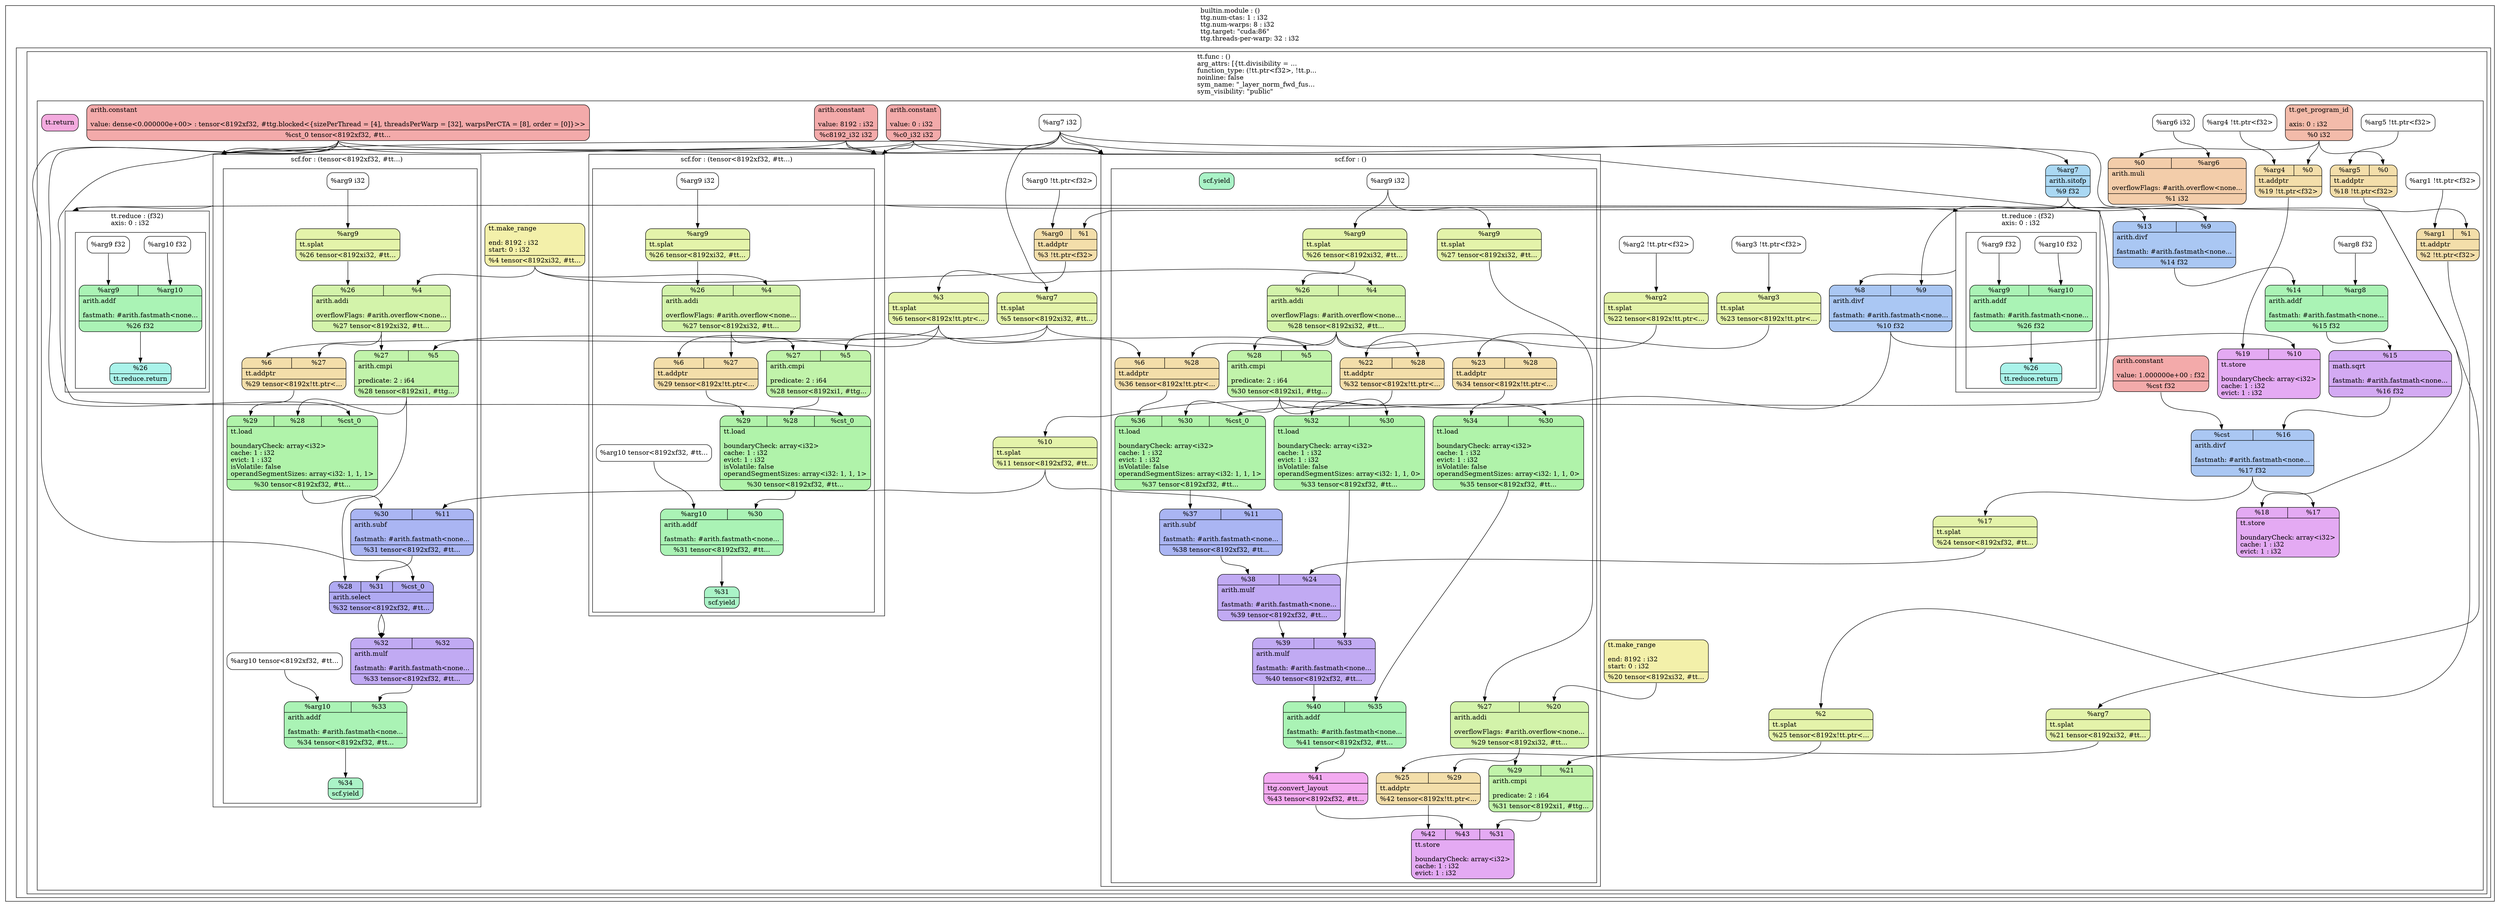 digraph G {
  compound = true;
  subgraph cluster_1 {
    v2 [label = " ", shape = plain];
    label = "builtin.module : ()\lttg.num-ctas: 1 : i32\lttg.num-warps: 8 : i32\lttg.target: \"cuda:86\"\lttg.threads-per-warp: 32 : i32\l";
    subgraph cluster_3 {
      v4 [label = " ", shape = plain];
      label = "";
      subgraph cluster_5 {
        v6 [label = " ", shape = plain];
        label = "tt.func : ()\larg_attrs: [\{tt.divisibility = ...\lfunction_type: (!tt.ptr\<f32\>, !tt.p...\lnoinline: false\lsym_name: \"_layer_norm_fwd_fus...\lsym_visibility: \"public\"\l";
        subgraph cluster_7 {
          v8 [label = " ", shape = plain];
          label = "";
          v9 [label = "<res_arg0> %arg0 !tt.ptr\<f32\>", shape = Mrecord];
          v10 [label = "<res_arg1> %arg1 !tt.ptr\<f32\>", shape = Mrecord];
          v11 [label = "<res_arg2> %arg2 !tt.ptr\<f32\>", shape = Mrecord];
          v12 [label = "<res_arg3> %arg3 !tt.ptr\<f32\>", shape = Mrecord];
          v13 [label = "<res_arg4> %arg4 !tt.ptr\<f32\>", shape = Mrecord];
          v14 [label = "<res_arg5> %arg5 !tt.ptr\<f32\>", shape = Mrecord];
          v15 [label = "<res_arg6> %arg6 i32", shape = Mrecord];
          v16 [label = "<res_arg7> %arg7 i32", shape = Mrecord];
          v17 [label = "<res_arg8> %arg8 f32", shape = Mrecord];
          v18 [fillcolor = "0.000000 0.3 0.95", label = "{arith.constant\l\lvalue: 8192 : i32\l|{<res_c8192_i32> %c8192_i32 i32}}", shape = Mrecord, style = filled];
          v19 [fillcolor = "0.000000 0.3 0.95", label = "{arith.constant\l\lvalue: 0 : i32\l|{<res_c0_i32> %c0_i32 i32}}", shape = Mrecord, style = filled];
          v20 [fillcolor = "0.000000 0.3 0.95", label = "{arith.constant\l\lvalue: 1.000000e+00 : f32\l|{<res_cst> %cst f32}}", shape = Mrecord, style = filled];
          v21 [fillcolor = "0.000000 0.3 0.95", label = "{arith.constant\l\lvalue: dense\<0.000000e+00\> : tensor\<8192xf32, #ttg.blocked\<\{sizePerThread = [4], threadsPerWarp = [32], warpsPerCTA = [8], order = [0]\}\>\>\l|{<res_cst_0> %cst_0 tensor\<8192xf32, #tt...}}", shape = Mrecord, style = filled];
          v22 [fillcolor = "0.040000 0.3 0.95", label = "{tt.get_program_id\l\laxis: 0 : i32\l|{<res_0> %0 i32}}", shape = Mrecord, style = filled];
          v23 [fillcolor = "0.080000 0.3 0.95", label = "{{<arg_0> %0|<arg_arg6> %arg6}|arith.muli\l\loverflowFlags: #arith.overflow\<none...\l|{<res_1> %1 i32}}", shape = Mrecord, style = filled];
          v24 [fillcolor = "0.120000 0.3 0.95", label = "{{<arg_arg1> %arg1|<arg_1> %1}|tt.addptr\l|{<res_2> %2 !tt.ptr\<f32\>}}", shape = Mrecord, style = filled];
          v25 [fillcolor = "0.120000 0.3 0.95", label = "{{<arg_arg0> %arg0|<arg_1> %1}|tt.addptr\l|{<res_3> %3 !tt.ptr\<f32\>}}", shape = Mrecord, style = filled];
          v26 [fillcolor = "0.160000 0.3 0.95", label = "{tt.make_range\l\lend: 8192 : i32\lstart: 0 : i32\l|{<res_4> %4 tensor\<8192xi32, #tt...}}", shape = Mrecord, style = filled];
          v27 [fillcolor = "0.200000 0.3 0.95", label = "{{<arg_arg7> %arg7}|tt.splat\l|{<res_5> %5 tensor\<8192xi32, #tt...}}", shape = Mrecord, style = filled];
          v28 [fillcolor = "0.200000 0.3 0.95", label = "{{<arg_3> %3}|tt.splat\l|{<res_6> %6 tensor\<8192x!tt.ptr\<...}}", shape = Mrecord, style = filled];
          subgraph cluster_29 {
            v30 [label = " ", shape = plain];
            label = "scf.for : (tensor<8192xf32, #tt...)\l";
            subgraph cluster_31 {
              v32 [label = " ", shape = plain];
              label = "";
              v33 [label = "<res_arg9> %arg9 i32", shape = Mrecord];
              v34 [label = "<res_arg10> %arg10 tensor\<8192xf32, #tt...", shape = Mrecord];
              v35 [fillcolor = "0.200000 0.3 0.95", label = "{{<arg_arg9> %arg9}|tt.splat\l|{<res_26> %26 tensor\<8192xi32, #tt...}}", shape = Mrecord, style = filled];
              v36 [fillcolor = "0.240000 0.3 0.95", label = "{{<arg_26> %26|<arg_4> %4}|arith.addi\l\loverflowFlags: #arith.overflow\<none...\l|{<res_27> %27 tensor\<8192xi32, #tt...}}", shape = Mrecord, style = filled];
              v37 [fillcolor = "0.280000 0.3 0.95", label = "{{<arg_27> %27|<arg_5> %5}|arith.cmpi\l\lpredicate: 2 : i64\l|{<res_28> %28 tensor\<8192xi1, #ttg...}}", shape = Mrecord, style = filled];
              v38 [fillcolor = "0.120000 0.3 0.95", label = "{{<arg_6> %6|<arg_27> %27}|tt.addptr\l|{<res_29> %29 tensor\<8192x!tt.ptr\<...}}", shape = Mrecord, style = filled];
              v39 [fillcolor = "0.320000 0.3 0.95", label = "{{<arg_29> %29|<arg_28> %28|<arg_cst_0> %cst_0}|tt.load\l\lboundaryCheck: array\<i32\>\lcache: 1 : i32\levict: 1 : i32\lisVolatile: false\loperandSegmentSizes: array\<i32: 1, 1, 1\>\l|{<res_30> %30 tensor\<8192xf32, #tt...}}", shape = Mrecord, style = filled];
              v40 [fillcolor = "0.360000 0.3 0.95", label = "{{<arg_arg10> %arg10|<arg_30> %30}|arith.addf\l\lfastmath: #arith.fastmath\<none...\l|{<res_31> %31 tensor\<8192xf32, #tt...}}", shape = Mrecord, style = filled];
              v41 [fillcolor = "0.400000 0.3 0.95", label = "{{<arg_31> %31}|scf.yield\l}", shape = Mrecord, style = filled];
            }
          }
          subgraph cluster_42 {
            v43 [label = " ", shape = plain];
            label = "tt.reduce : (f32)\laxis: 0 : i32\l";
            subgraph cluster_44 {
              v45 [label = " ", shape = plain];
              label = "";
              v46 [label = "<res_arg9> %arg9 f32", shape = Mrecord];
              v47 [label = "<res_arg10> %arg10 f32", shape = Mrecord];
              v48 [fillcolor = "0.360000 0.3 0.95", label = "{{<arg_arg9> %arg9|<arg_arg10> %arg10}|arith.addf\l\lfastmath: #arith.fastmath\<none...\l|{<res_26> %26 f32}}", shape = Mrecord, style = filled];
              v49 [fillcolor = "0.480000 0.3 0.95", label = "{{<arg_26> %26}|tt.reduce.return\l}", shape = Mrecord, style = filled];
            }
          }
          v50 [fillcolor = "0.560000 0.3 0.95", label = "{{<arg_arg7> %arg7}|arith.sitofp\l|{<res_9> %9 f32}}", shape = Mrecord, style = filled];
          v51 [fillcolor = "0.600000 0.3 0.95", label = "{{<arg_8> %8|<arg_9> %9}|arith.divf\l\lfastmath: #arith.fastmath\<none...\l|{<res_10> %10 f32}}", shape = Mrecord, style = filled];
          v52 [fillcolor = "0.200000 0.3 0.95", label = "{{<arg_10> %10}|tt.splat\l|{<res_11> %11 tensor\<8192xf32, #tt...}}", shape = Mrecord, style = filled];
          subgraph cluster_53 {
            v54 [label = " ", shape = plain];
            label = "scf.for : (tensor<8192xf32, #tt...)\l";
            subgraph cluster_55 {
              v56 [label = " ", shape = plain];
              label = "";
              v57 [label = "<res_arg9> %arg9 i32", shape = Mrecord];
              v58 [label = "<res_arg10> %arg10 tensor\<8192xf32, #tt...", shape = Mrecord];
              v59 [fillcolor = "0.200000 0.3 0.95", label = "{{<arg_arg9> %arg9}|tt.splat\l|{<res_26> %26 tensor\<8192xi32, #tt...}}", shape = Mrecord, style = filled];
              v60 [fillcolor = "0.240000 0.3 0.95", label = "{{<arg_26> %26|<arg_4> %4}|arith.addi\l\loverflowFlags: #arith.overflow\<none...\l|{<res_27> %27 tensor\<8192xi32, #tt...}}", shape = Mrecord, style = filled];
              v61 [fillcolor = "0.280000 0.3 0.95", label = "{{<arg_27> %27|<arg_5> %5}|arith.cmpi\l\lpredicate: 2 : i64\l|{<res_28> %28 tensor\<8192xi1, #ttg...}}", shape = Mrecord, style = filled];
              v62 [fillcolor = "0.120000 0.3 0.95", label = "{{<arg_6> %6|<arg_27> %27}|tt.addptr\l|{<res_29> %29 tensor\<8192x!tt.ptr\<...}}", shape = Mrecord, style = filled];
              v63 [fillcolor = "0.320000 0.3 0.95", label = "{{<arg_29> %29|<arg_28> %28|<arg_cst_0> %cst_0}|tt.load\l\lboundaryCheck: array\<i32\>\lcache: 1 : i32\levict: 1 : i32\lisVolatile: false\loperandSegmentSizes: array\<i32: 1, 1, 1\>\l|{<res_30> %30 tensor\<8192xf32, #tt...}}", shape = Mrecord, style = filled];
              v64 [fillcolor = "0.640000 0.3 0.95", label = "{{<arg_30> %30|<arg_11> %11}|arith.subf\l\lfastmath: #arith.fastmath\<none...\l|{<res_31> %31 tensor\<8192xf32, #tt...}}", shape = Mrecord, style = filled];
              v65 [fillcolor = "0.680000 0.3 0.95", label = "{{<arg_28> %28|<arg_31> %31|<arg_cst_0> %cst_0}|arith.select\l|{<res_32> %32 tensor\<8192xf32, #tt...}}", shape = Mrecord, style = filled];
              v66 [fillcolor = "0.720000 0.3 0.95", label = "{{<arg_32> %32|<arg_32> %32}|arith.mulf\l\lfastmath: #arith.fastmath\<none...\l|{<res_33> %33 tensor\<8192xf32, #tt...}}", shape = Mrecord, style = filled];
              v67 [fillcolor = "0.360000 0.3 0.95", label = "{{<arg_arg10> %arg10|<arg_33> %33}|arith.addf\l\lfastmath: #arith.fastmath\<none...\l|{<res_34> %34 tensor\<8192xf32, #tt...}}", shape = Mrecord, style = filled];
              v68 [fillcolor = "0.400000 0.3 0.95", label = "{{<arg_34> %34}|scf.yield\l}", shape = Mrecord, style = filled];
            }
          }
          subgraph cluster_69 {
            v70 [label = " ", shape = plain];
            label = "tt.reduce : (f32)\laxis: 0 : i32\l";
            subgraph cluster_71 {
              v72 [label = " ", shape = plain];
              label = "";
              v73 [label = "<res_arg9> %arg9 f32", shape = Mrecord];
              v74 [label = "<res_arg10> %arg10 f32", shape = Mrecord];
              v75 [fillcolor = "0.360000 0.3 0.95", label = "{{<arg_arg9> %arg9|<arg_arg10> %arg10}|arith.addf\l\lfastmath: #arith.fastmath\<none...\l|{<res_26> %26 f32}}", shape = Mrecord, style = filled];
              v76 [fillcolor = "0.480000 0.3 0.95", label = "{{<arg_26> %26}|tt.reduce.return\l}", shape = Mrecord, style = filled];
            }
          }
          v77 [fillcolor = "0.600000 0.3 0.95", label = "{{<arg_13> %13|<arg_9> %9}|arith.divf\l\lfastmath: #arith.fastmath\<none...\l|{<res_14> %14 f32}}", shape = Mrecord, style = filled];
          v78 [fillcolor = "0.360000 0.3 0.95", label = "{{<arg_14> %14|<arg_arg8> %arg8}|arith.addf\l\lfastmath: #arith.fastmath\<none...\l|{<res_15> %15 f32}}", shape = Mrecord, style = filled];
          v79 [fillcolor = "0.760000 0.3 0.95", label = "{{<arg_15> %15}|math.sqrt\l\lfastmath: #arith.fastmath\<none...\l|{<res_16> %16 f32}}", shape = Mrecord, style = filled];
          v80 [fillcolor = "0.600000 0.3 0.95", label = "{{<arg_cst> %cst|<arg_16> %16}|arith.divf\l\lfastmath: #arith.fastmath\<none...\l|{<res_17> %17 f32}}", shape = Mrecord, style = filled];
          v81 [fillcolor = "0.120000 0.3 0.95", label = "{{<arg_arg5> %arg5|<arg_0> %0}|tt.addptr\l|{<res_18> %18 !tt.ptr\<f32\>}}", shape = Mrecord, style = filled];
          v82 [fillcolor = "0.800000 0.3 0.95", label = "{{<arg_18> %18|<arg_17> %17}|tt.store\l\lboundaryCheck: array\<i32\>\lcache: 1 : i32\levict: 1 : i32\l}", shape = Mrecord, style = filled];
          v83 [fillcolor = "0.120000 0.3 0.95", label = "{{<arg_arg4> %arg4|<arg_0> %0}|tt.addptr\l|{<res_19> %19 !tt.ptr\<f32\>}}", shape = Mrecord, style = filled];
          v84 [fillcolor = "0.800000 0.3 0.95", label = "{{<arg_19> %19|<arg_10> %10}|tt.store\l\lboundaryCheck: array\<i32\>\lcache: 1 : i32\levict: 1 : i32\l}", shape = Mrecord, style = filled];
          v85 [fillcolor = "0.160000 0.3 0.95", label = "{tt.make_range\l\lend: 8192 : i32\lstart: 0 : i32\l|{<res_20> %20 tensor\<8192xi32, #tt...}}", shape = Mrecord, style = filled];
          v86 [fillcolor = "0.200000 0.3 0.95", label = "{{<arg_arg7> %arg7}|tt.splat\l|{<res_21> %21 tensor\<8192xi32, #tt...}}", shape = Mrecord, style = filled];
          v87 [fillcolor = "0.200000 0.3 0.95", label = "{{<arg_arg2> %arg2}|tt.splat\l|{<res_22> %22 tensor\<8192x!tt.ptr\<...}}", shape = Mrecord, style = filled];
          v88 [fillcolor = "0.200000 0.3 0.95", label = "{{<arg_arg3> %arg3}|tt.splat\l|{<res_23> %23 tensor\<8192x!tt.ptr\<...}}", shape = Mrecord, style = filled];
          v89 [fillcolor = "0.200000 0.3 0.95", label = "{{<arg_17> %17}|tt.splat\l|{<res_24> %24 tensor\<8192xf32, #tt...}}", shape = Mrecord, style = filled];
          v90 [fillcolor = "0.200000 0.3 0.95", label = "{{<arg_2> %2}|tt.splat\l|{<res_25> %25 tensor\<8192x!tt.ptr\<...}}", shape = Mrecord, style = filled];
          subgraph cluster_91 {
            v92 [label = " ", shape = plain];
            label = "scf.for : ()\l";
            subgraph cluster_93 {
              v94 [label = " ", shape = plain];
              label = "";
              v95 [label = "<res_arg9> %arg9 i32", shape = Mrecord];
              v96 [fillcolor = "0.200000 0.3 0.95", label = "{{<arg_arg9> %arg9}|tt.splat\l|{<res_26> %26 tensor\<8192xi32, #tt...}}", shape = Mrecord, style = filled];
              v97 [fillcolor = "0.200000 0.3 0.95", label = "{{<arg_arg9> %arg9}|tt.splat\l|{<res_27> %27 tensor\<8192xi32, #tt...}}", shape = Mrecord, style = filled];
              v98 [fillcolor = "0.240000 0.3 0.95", label = "{{<arg_26> %26|<arg_4> %4}|arith.addi\l\loverflowFlags: #arith.overflow\<none...\l|{<res_28> %28 tensor\<8192xi32, #tt...}}", shape = Mrecord, style = filled];
              v99 [fillcolor = "0.240000 0.3 0.95", label = "{{<arg_27> %27|<arg_20> %20}|arith.addi\l\loverflowFlags: #arith.overflow\<none...\l|{<res_29> %29 tensor\<8192xi32, #tt...}}", shape = Mrecord, style = filled];
              v100 [fillcolor = "0.280000 0.3 0.95", label = "{{<arg_28> %28|<arg_5> %5}|arith.cmpi\l\lpredicate: 2 : i64\l|{<res_30> %30 tensor\<8192xi1, #ttg...}}", shape = Mrecord, style = filled];
              v101 [fillcolor = "0.280000 0.3 0.95", label = "{{<arg_29> %29|<arg_21> %21}|arith.cmpi\l\lpredicate: 2 : i64\l|{<res_31> %31 tensor\<8192xi1, #ttg...}}", shape = Mrecord, style = filled];
              v102 [fillcolor = "0.120000 0.3 0.95", label = "{{<arg_22> %22|<arg_28> %28}|tt.addptr\l|{<res_32> %32 tensor\<8192x!tt.ptr\<...}}", shape = Mrecord, style = filled];
              v103 [fillcolor = "0.320000 0.3 0.95", label = "{{<arg_32> %32|<arg_30> %30}|tt.load\l\lboundaryCheck: array\<i32\>\lcache: 1 : i32\levict: 1 : i32\lisVolatile: false\loperandSegmentSizes: array\<i32: 1, 1, 0\>\l|{<res_33> %33 tensor\<8192xf32, #tt...}}", shape = Mrecord, style = filled];
              v104 [fillcolor = "0.120000 0.3 0.95", label = "{{<arg_23> %23|<arg_28> %28}|tt.addptr\l|{<res_34> %34 tensor\<8192x!tt.ptr\<...}}", shape = Mrecord, style = filled];
              v105 [fillcolor = "0.320000 0.3 0.95", label = "{{<arg_34> %34|<arg_30> %30}|tt.load\l\lboundaryCheck: array\<i32\>\lcache: 1 : i32\levict: 1 : i32\lisVolatile: false\loperandSegmentSizes: array\<i32: 1, 1, 0\>\l|{<res_35> %35 tensor\<8192xf32, #tt...}}", shape = Mrecord, style = filled];
              v106 [fillcolor = "0.120000 0.3 0.95", label = "{{<arg_6> %6|<arg_28> %28}|tt.addptr\l|{<res_36> %36 tensor\<8192x!tt.ptr\<...}}", shape = Mrecord, style = filled];
              v107 [fillcolor = "0.320000 0.3 0.95", label = "{{<arg_36> %36|<arg_30> %30|<arg_cst_0> %cst_0}|tt.load\l\lboundaryCheck: array\<i32\>\lcache: 1 : i32\levict: 1 : i32\lisVolatile: false\loperandSegmentSizes: array\<i32: 1, 1, 1\>\l|{<res_37> %37 tensor\<8192xf32, #tt...}}", shape = Mrecord, style = filled];
              v108 [fillcolor = "0.640000 0.3 0.95", label = "{{<arg_37> %37|<arg_11> %11}|arith.subf\l\lfastmath: #arith.fastmath\<none...\l|{<res_38> %38 tensor\<8192xf32, #tt...}}", shape = Mrecord, style = filled];
              v109 [fillcolor = "0.720000 0.3 0.95", label = "{{<arg_38> %38|<arg_24> %24}|arith.mulf\l\lfastmath: #arith.fastmath\<none...\l|{<res_39> %39 tensor\<8192xf32, #tt...}}", shape = Mrecord, style = filled];
              v110 [fillcolor = "0.720000 0.3 0.95", label = "{{<arg_39> %39|<arg_33> %33}|arith.mulf\l\lfastmath: #arith.fastmath\<none...\l|{<res_40> %40 tensor\<8192xf32, #tt...}}", shape = Mrecord, style = filled];
              v111 [fillcolor = "0.360000 0.3 0.95", label = "{{<arg_40> %40|<arg_35> %35}|arith.addf\l\lfastmath: #arith.fastmath\<none...\l|{<res_41> %41 tensor\<8192xf32, #tt...}}", shape = Mrecord, style = filled];
              v112 [fillcolor = "0.120000 0.3 0.95", label = "{{<arg_25> %25|<arg_29> %29}|tt.addptr\l|{<res_42> %42 tensor\<8192x!tt.ptr\<...}}", shape = Mrecord, style = filled];
              v113 [fillcolor = "0.840000 0.3 0.95", label = "{{<arg_41> %41}|ttg.convert_layout\l|{<res_43> %43 tensor\<8192xf32, #tt...}}", shape = Mrecord, style = filled];
              v114 [fillcolor = "0.800000 0.3 0.95", label = "{{<arg_42> %42|<arg_43> %43|<arg_31> %31}|tt.store\l\lboundaryCheck: array\<i32\>\lcache: 1 : i32\levict: 1 : i32\l}", shape = Mrecord, style = filled];
              v115 [fillcolor = "0.400000 0.3 0.95", label = "{scf.yield\l}", shape = Mrecord, style = filled];
            }
          }
          v116 [fillcolor = "0.880000 0.3 0.95", label = "{tt.return\l}", shape = Mrecord, style = filled];
        }
      }
    }
  }
  v22:res_0:s -> v23:arg_0:n[style = solid];
  v15:res_arg6:s -> v23:arg_arg6:n[style = solid];
  v10:res_arg1:s -> v24:arg_arg1:n[style = solid];
  v23:res_1:s -> v24:arg_1:n[style = solid];
  v9:res_arg0:s -> v25:arg_arg0:n[style = solid];
  v23:res_1:s -> v25:arg_1:n[style = solid];
  v16:res_arg7:s -> v27:arg_arg7:n[style = solid];
  v25:res_3:s -> v28:arg_3:n[style = solid];
  v33:res_arg9:s -> v35:arg_arg9:n[style = solid];
  v35:res_26:s -> v36:arg_26:n[style = solid];
  v26:res_4:s -> v36:arg_4:n[style = solid];
  v36:res_27:s -> v37:arg_27:n[style = solid];
  v27:res_5:s -> v37:arg_5:n[style = solid];
  v28:res_6:s -> v38:arg_6:n[style = solid];
  v36:res_27:s -> v38:arg_27:n[style = solid];
  v38:res_29:s -> v39:arg_29:n[style = solid];
  v37:res_28:s -> v39:arg_28:n[style = solid];
  v21:res_cst_0:s -> v39:arg_cst_0:n[style = solid];
  v34:res_arg10:s -> v40:arg_arg10:n[style = solid];
  v39:res_30:s -> v40:arg_30:n[style = solid];
  v40:res_31:s -> v41:arg_31:n[style = solid];
  v19:res_c0_i32:s -> v30[lhead = cluster_29, style = solid];
  v16:res_arg7:s -> v30[lhead = cluster_29, style = solid];
  v18:res_c8192_i32:s -> v30[lhead = cluster_29, style = solid];
  v21:res_cst_0:s -> v30[lhead = cluster_29, style = solid];
  v46:res_arg9:s -> v48:arg_arg9:n[style = solid];
  v47:res_arg10:s -> v48:arg_arg10:n[style = solid];
  v48:res_26:s -> v49:arg_26:n[style = solid];
  v30 -> v43[lhead = cluster_42, ltail = cluster_29, style = solid];
  v16:res_arg7:s -> v50:arg_arg7:n[style = solid];
  v43 -> v51:arg_8:n[ltail = cluster_42, style = solid];
  v50:res_9:s -> v51:arg_9:n[style = solid];
  v51:res_10:s -> v52:arg_10:n[style = solid];
  v57:res_arg9:s -> v59:arg_arg9:n[style = solid];
  v59:res_26:s -> v60:arg_26:n[style = solid];
  v26:res_4:s -> v60:arg_4:n[style = solid];
  v60:res_27:s -> v61:arg_27:n[style = solid];
  v27:res_5:s -> v61:arg_5:n[style = solid];
  v28:res_6:s -> v62:arg_6:n[style = solid];
  v60:res_27:s -> v62:arg_27:n[style = solid];
  v62:res_29:s -> v63:arg_29:n[style = solid];
  v61:res_28:s -> v63:arg_28:n[style = solid];
  v21:res_cst_0:s -> v63:arg_cst_0:n[style = solid];
  v63:res_30:s -> v64:arg_30:n[style = solid];
  v52:res_11:s -> v64:arg_11:n[style = solid];
  v61:res_28:s -> v65:arg_28:n[style = solid];
  v64:res_31:s -> v65:arg_31:n[style = solid];
  v21:res_cst_0:s -> v65:arg_cst_0:n[style = solid];
  v65:res_32:s -> v66:arg_32:n[style = solid];
  v65:res_32:s -> v66:arg_32:n[style = solid];
  v58:res_arg10:s -> v67:arg_arg10:n[style = solid];
  v66:res_33:s -> v67:arg_33:n[style = solid];
  v67:res_34:s -> v68:arg_34:n[style = solid];
  v19:res_c0_i32:s -> v54[lhead = cluster_53, style = solid];
  v16:res_arg7:s -> v54[lhead = cluster_53, style = solid];
  v18:res_c8192_i32:s -> v54[lhead = cluster_53, style = solid];
  v21:res_cst_0:s -> v54[lhead = cluster_53, style = solid];
  v73:res_arg9:s -> v75:arg_arg9:n[style = solid];
  v74:res_arg10:s -> v75:arg_arg10:n[style = solid];
  v75:res_26:s -> v76:arg_26:n[style = solid];
  v54 -> v70[lhead = cluster_69, ltail = cluster_53, style = solid];
  v70 -> v77:arg_13:n[ltail = cluster_69, style = solid];
  v50:res_9:s -> v77:arg_9:n[style = solid];
  v77:res_14:s -> v78:arg_14:n[style = solid];
  v17:res_arg8:s -> v78:arg_arg8:n[style = solid];
  v78:res_15:s -> v79:arg_15:n[style = solid];
  v20:res_cst:s -> v80:arg_cst:n[style = solid];
  v79:res_16:s -> v80:arg_16:n[style = solid];
  v14:res_arg5:s -> v81:arg_arg5:n[style = solid];
  v22:res_0:s -> v81:arg_0:n[style = solid];
  v81:res_18:s -> v82:arg_18:n[style = solid];
  v80:res_17:s -> v82:arg_17:n[style = solid];
  v13:res_arg4:s -> v83:arg_arg4:n[style = solid];
  v22:res_0:s -> v83:arg_0:n[style = solid];
  v83:res_19:s -> v84:arg_19:n[style = solid];
  v51:res_10:s -> v84:arg_10:n[style = solid];
  v16:res_arg7:s -> v86:arg_arg7:n[style = solid];
  v11:res_arg2:s -> v87:arg_arg2:n[style = solid];
  v12:res_arg3:s -> v88:arg_arg3:n[style = solid];
  v80:res_17:s -> v89:arg_17:n[style = solid];
  v24:res_2:s -> v90:arg_2:n[style = solid];
  v95:res_arg9:s -> v96:arg_arg9:n[style = solid];
  v95:res_arg9:s -> v97:arg_arg9:n[style = solid];
  v96:res_26:s -> v98:arg_26:n[style = solid];
  v26:res_4:s -> v98:arg_4:n[style = solid];
  v97:res_27:s -> v99:arg_27:n[style = solid];
  v85:res_20:s -> v99:arg_20:n[style = solid];
  v98:res_28:s -> v100:arg_28:n[style = solid];
  v27:res_5:s -> v100:arg_5:n[style = solid];
  v99:res_29:s -> v101:arg_29:n[style = solid];
  v86:res_21:s -> v101:arg_21:n[style = solid];
  v87:res_22:s -> v102:arg_22:n[style = solid];
  v98:res_28:s -> v102:arg_28:n[style = solid];
  v102:res_32:s -> v103:arg_32:n[style = solid];
  v100:res_30:s -> v103:arg_30:n[style = solid];
  v88:res_23:s -> v104:arg_23:n[style = solid];
  v98:res_28:s -> v104:arg_28:n[style = solid];
  v104:res_34:s -> v105:arg_34:n[style = solid];
  v100:res_30:s -> v105:arg_30:n[style = solid];
  v28:res_6:s -> v106:arg_6:n[style = solid];
  v98:res_28:s -> v106:arg_28:n[style = solid];
  v106:res_36:s -> v107:arg_36:n[style = solid];
  v100:res_30:s -> v107:arg_30:n[style = solid];
  v21:res_cst_0:s -> v107:arg_cst_0:n[style = solid];
  v107:res_37:s -> v108:arg_37:n[style = solid];
  v52:res_11:s -> v108:arg_11:n[style = solid];
  v108:res_38:s -> v109:arg_38:n[style = solid];
  v89:res_24:s -> v109:arg_24:n[style = solid];
  v109:res_39:s -> v110:arg_39:n[style = solid];
  v103:res_33:s -> v110:arg_33:n[style = solid];
  v110:res_40:s -> v111:arg_40:n[style = solid];
  v105:res_35:s -> v111:arg_35:n[style = solid];
  v90:res_25:s -> v112:arg_25:n[style = solid];
  v99:res_29:s -> v112:arg_29:n[style = solid];
  v111:res_41:s -> v113:arg_41:n[style = solid];
  v112:res_42:s -> v114:arg_42:n[style = solid];
  v113:res_43:s -> v114:arg_43:n[style = solid];
  v101:res_31:s -> v114:arg_31:n[style = solid];
  v19:res_c0_i32:s -> v92[lhead = cluster_91, style = solid];
  v16:res_arg7:s -> v92[lhead = cluster_91, style = solid];
  v18:res_c8192_i32:s -> v92[lhead = cluster_91, style = solid];
}
